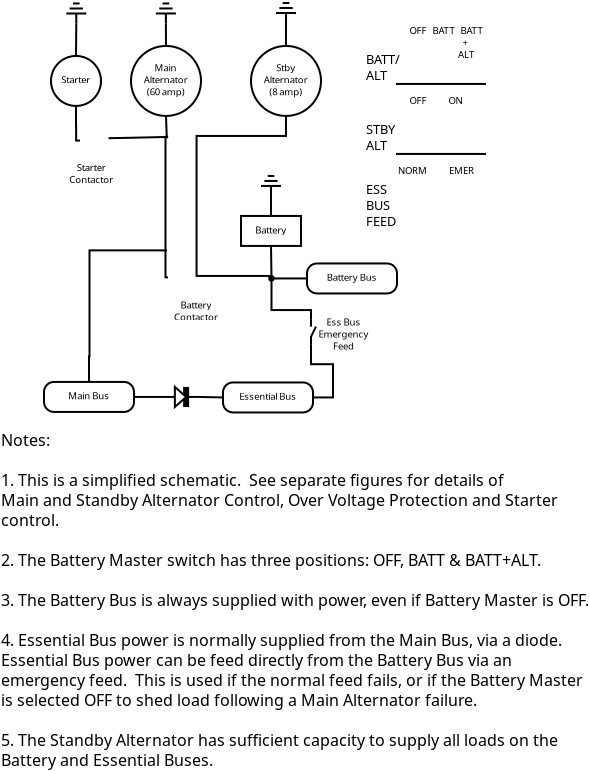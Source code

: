 <?xml version="1.0" encoding="UTF-8"?>
<dia:diagram xmlns:dia="http://www.lysator.liu.se/~alla/dia/">
  <dia:layer name="Background" visible="true">
    <dia:group>
      <dia:object type="Standard - Ellipse" version="0" id="O0">
        <dia:attribute name="obj_pos">
          <dia:point val="4.5,0.5"/>
        </dia:attribute>
        <dia:attribute name="obj_bb">
          <dia:rectangle val="4.45,0.45;8.05,4.05"/>
        </dia:attribute>
        <dia:attribute name="elem_corner">
          <dia:point val="4.5,0.5"/>
        </dia:attribute>
        <dia:attribute name="elem_width">
          <dia:real val="3.5"/>
        </dia:attribute>
        <dia:attribute name="elem_height">
          <dia:real val="3.5"/>
        </dia:attribute>
      </dia:object>
      <dia:object type="Standard - Text" version="0" id="O1">
        <dia:attribute name="obj_pos">
          <dia:point val="6.242,1.767"/>
        </dia:attribute>
        <dia:attribute name="obj_bb">
          <dia:rectangle val="5.017,1.267;7.467,3.217"/>
        </dia:attribute>
        <dia:attribute name="text">
          <dia:composite type="text">
            <dia:attribute name="string">
              <dia:string>#Main
Alternator
(60 amp)#</dia:string>
            </dia:attribute>
            <dia:attribute name="font">
              <dia:font family="sans" style="0" name="Helvetica"/>
            </dia:attribute>
            <dia:attribute name="height">
              <dia:real val="0.6"/>
            </dia:attribute>
            <dia:attribute name="pos">
              <dia:point val="6.242,1.767"/>
            </dia:attribute>
            <dia:attribute name="color">
              <dia:color val="#000000"/>
            </dia:attribute>
            <dia:attribute name="alignment">
              <dia:enum val="1"/>
            </dia:attribute>
          </dia:composite>
        </dia:attribute>
      </dia:object>
    </dia:group>
    <dia:group>
      <dia:object type="Standard - Ellipse" version="0" id="O2">
        <dia:attribute name="obj_pos">
          <dia:point val="10.5,0.5"/>
        </dia:attribute>
        <dia:attribute name="obj_bb">
          <dia:rectangle val="10.45,0.45;14.05,4.05"/>
        </dia:attribute>
        <dia:attribute name="elem_corner">
          <dia:point val="10.5,0.5"/>
        </dia:attribute>
        <dia:attribute name="elem_width">
          <dia:real val="3.5"/>
        </dia:attribute>
        <dia:attribute name="elem_height">
          <dia:real val="3.5"/>
        </dia:attribute>
      </dia:object>
      <dia:object type="Standard - Text" version="0" id="O3">
        <dia:attribute name="obj_pos">
          <dia:point val="12.242,1.767"/>
        </dia:attribute>
        <dia:attribute name="obj_bb">
          <dia:rectangle val="11.017,1.267;13.467,3.217"/>
        </dia:attribute>
        <dia:attribute name="text">
          <dia:composite type="text">
            <dia:attribute name="string">
              <dia:string>#Stby
Alternator
(8 amp)#</dia:string>
            </dia:attribute>
            <dia:attribute name="font">
              <dia:font family="sans" style="0" name="Helvetica"/>
            </dia:attribute>
            <dia:attribute name="height">
              <dia:real val="0.6"/>
            </dia:attribute>
            <dia:attribute name="pos">
              <dia:point val="12.242,1.767"/>
            </dia:attribute>
            <dia:attribute name="color">
              <dia:color val="#000000"/>
            </dia:attribute>
            <dia:attribute name="alignment">
              <dia:enum val="1"/>
            </dia:attribute>
          </dia:composite>
        </dia:attribute>
      </dia:object>
    </dia:group>
    <dia:group>
      <dia:object type="Standard - Ellipse" version="0" id="O4">
        <dia:attribute name="obj_pos">
          <dia:point val="0.5,1"/>
        </dia:attribute>
        <dia:attribute name="obj_bb">
          <dia:rectangle val="0.45,0.95;3.05,3.55"/>
        </dia:attribute>
        <dia:attribute name="elem_corner">
          <dia:point val="0.5,1"/>
        </dia:attribute>
        <dia:attribute name="elem_width">
          <dia:real val="2.5"/>
        </dia:attribute>
        <dia:attribute name="elem_height">
          <dia:real val="2.5"/>
        </dia:attribute>
      </dia:object>
      <dia:object type="Standard - Text" version="0" id="O5">
        <dia:attribute name="obj_pos">
          <dia:point val="1.742,1.767"/>
        </dia:attribute>
        <dia:attribute name="obj_bb">
          <dia:rectangle val="0.892,1.267;2.592,2.617"/>
        </dia:attribute>
        <dia:attribute name="text">
          <dia:composite type="text">
            <dia:attribute name="string">
              <dia:string>#
Starter#</dia:string>
            </dia:attribute>
            <dia:attribute name="font">
              <dia:font family="sans" style="0" name="Helvetica"/>
            </dia:attribute>
            <dia:attribute name="height">
              <dia:real val="0.6"/>
            </dia:attribute>
            <dia:attribute name="pos">
              <dia:point val="1.742,1.767"/>
            </dia:attribute>
            <dia:attribute name="color">
              <dia:color val="#000000"/>
            </dia:attribute>
            <dia:attribute name="alignment">
              <dia:enum val="1"/>
            </dia:attribute>
          </dia:composite>
        </dia:attribute>
      </dia:object>
    </dia:group>
    <dia:group>
      <dia:object type="Standard - Box" version="0" id="O6">
        <dia:attribute name="obj_pos">
          <dia:point val="13.3,11.375"/>
        </dia:attribute>
        <dia:attribute name="obj_bb">
          <dia:rectangle val="13.25,11.325;17.85,12.925"/>
        </dia:attribute>
        <dia:attribute name="elem_corner">
          <dia:point val="13.3,11.375"/>
        </dia:attribute>
        <dia:attribute name="elem_width">
          <dia:real val="4.5"/>
        </dia:attribute>
        <dia:attribute name="elem_height">
          <dia:real val="1.5"/>
        </dia:attribute>
        <dia:attribute name="show_background">
          <dia:boolean val="true"/>
        </dia:attribute>
        <dia:attribute name="corner_radius">
          <dia:real val="0.5"/>
        </dia:attribute>
      </dia:object>
      <dia:object type="Standard - Text" version="0" id="O7">
        <dia:attribute name="obj_pos">
          <dia:point val="15.542,12.242"/>
        </dia:attribute>
        <dia:attribute name="obj_bb">
          <dia:rectangle val="14.117,11.742;16.967,12.492"/>
        </dia:attribute>
        <dia:attribute name="text">
          <dia:composite type="text">
            <dia:attribute name="string">
              <dia:string>#Battery Bus#</dia:string>
            </dia:attribute>
            <dia:attribute name="font">
              <dia:font family="sans" style="0" name="Helvetica"/>
            </dia:attribute>
            <dia:attribute name="height">
              <dia:real val="0.6"/>
            </dia:attribute>
            <dia:attribute name="pos">
              <dia:point val="15.542,12.242"/>
            </dia:attribute>
            <dia:attribute name="color">
              <dia:color val="#000000"/>
            </dia:attribute>
            <dia:attribute name="alignment">
              <dia:enum val="1"/>
            </dia:attribute>
          </dia:composite>
        </dia:attribute>
      </dia:object>
    </dia:group>
    <dia:group>
      <dia:object type="Standard - Box" version="0" id="O8">
        <dia:attribute name="obj_pos">
          <dia:point val="9.1,17.325"/>
        </dia:attribute>
        <dia:attribute name="obj_bb">
          <dia:rectangle val="9.05,17.275;13.65,18.875"/>
        </dia:attribute>
        <dia:attribute name="elem_corner">
          <dia:point val="9.1,17.325"/>
        </dia:attribute>
        <dia:attribute name="elem_width">
          <dia:real val="4.5"/>
        </dia:attribute>
        <dia:attribute name="elem_height">
          <dia:real val="1.5"/>
        </dia:attribute>
        <dia:attribute name="show_background">
          <dia:boolean val="true"/>
        </dia:attribute>
        <dia:attribute name="corner_radius">
          <dia:real val="0.5"/>
        </dia:attribute>
      </dia:object>
      <dia:object type="Standard - Text" version="0" id="O9">
        <dia:attribute name="obj_pos">
          <dia:point val="11.342,18.192"/>
        </dia:attribute>
        <dia:attribute name="obj_bb">
          <dia:rectangle val="9.742,17.692;12.942,18.442"/>
        </dia:attribute>
        <dia:attribute name="text">
          <dia:composite type="text">
            <dia:attribute name="string">
              <dia:string>#Essential Bus#</dia:string>
            </dia:attribute>
            <dia:attribute name="font">
              <dia:font family="sans" style="0" name="Helvetica"/>
            </dia:attribute>
            <dia:attribute name="height">
              <dia:real val="0.6"/>
            </dia:attribute>
            <dia:attribute name="pos">
              <dia:point val="11.342,18.192"/>
            </dia:attribute>
            <dia:attribute name="color">
              <dia:color val="#000000"/>
            </dia:attribute>
            <dia:attribute name="alignment">
              <dia:enum val="1"/>
            </dia:attribute>
          </dia:composite>
        </dia:attribute>
      </dia:object>
    </dia:group>
    <dia:group>
      <dia:object type="Standard - Box" version="0" id="O10">
        <dia:attribute name="obj_pos">
          <dia:point val="0.15,17.3"/>
        </dia:attribute>
        <dia:attribute name="obj_bb">
          <dia:rectangle val="0.1,17.25;4.7,18.85"/>
        </dia:attribute>
        <dia:attribute name="elem_corner">
          <dia:point val="0.15,17.3"/>
        </dia:attribute>
        <dia:attribute name="elem_width">
          <dia:real val="4.5"/>
        </dia:attribute>
        <dia:attribute name="elem_height">
          <dia:real val="1.5"/>
        </dia:attribute>
        <dia:attribute name="show_background">
          <dia:boolean val="true"/>
        </dia:attribute>
        <dia:attribute name="corner_radius">
          <dia:real val="0.5"/>
        </dia:attribute>
      </dia:object>
      <dia:object type="Standard - Text" version="0" id="O11">
        <dia:attribute name="obj_pos">
          <dia:point val="2.392,18.167"/>
        </dia:attribute>
        <dia:attribute name="obj_bb">
          <dia:rectangle val="1.317,17.667;3.467,18.417"/>
        </dia:attribute>
        <dia:attribute name="text">
          <dia:composite type="text">
            <dia:attribute name="string">
              <dia:string>#Main Bus#</dia:string>
            </dia:attribute>
            <dia:attribute name="font">
              <dia:font family="sans" style="0" name="Helvetica"/>
            </dia:attribute>
            <dia:attribute name="height">
              <dia:real val="0.6"/>
            </dia:attribute>
            <dia:attribute name="pos">
              <dia:point val="2.392,18.167"/>
            </dia:attribute>
            <dia:attribute name="color">
              <dia:color val="#000000"/>
            </dia:attribute>
            <dia:attribute name="alignment">
              <dia:enum val="1"/>
            </dia:attribute>
          </dia:composite>
        </dia:attribute>
      </dia:object>
    </dia:group>
    <dia:object type="Circuit - Ground" version="0" id="O12">
      <dia:attribute name="obj_pos">
        <dia:point val="11,7"/>
      </dia:attribute>
      <dia:attribute name="obj_bb">
        <dia:rectangle val="11,6.95;12,8"/>
      </dia:attribute>
      <dia:attribute name="elem_corner">
        <dia:point val="11,7"/>
      </dia:attribute>
      <dia:attribute name="elem_width">
        <dia:real val="1"/>
      </dia:attribute>
      <dia:attribute name="elem_height">
        <dia:real val="1"/>
      </dia:attribute>
      <dia:attribute name="line_width">
        <dia:real val="0.1"/>
      </dia:attribute>
      <dia:attribute name="line_colour">
        <dia:color val="#000000"/>
      </dia:attribute>
      <dia:attribute name="fill_colour">
        <dia:color val="#ffffff"/>
      </dia:attribute>
      <dia:attribute name="show_background">
        <dia:boolean val="true"/>
      </dia:attribute>
      <dia:attribute name="line_style">
        <dia:enum val="0"/>
        <dia:real val="1"/>
      </dia:attribute>
      <dia:attribute name="flip_horizontal">
        <dia:boolean val="false"/>
      </dia:attribute>
      <dia:attribute name="flip_vertical">
        <dia:boolean val="true"/>
      </dia:attribute>
    </dia:object>
    <dia:group>
      <dia:object type="Standard - Box" version="0" id="O13">
        <dia:attribute name="obj_pos">
          <dia:point val="10,9"/>
        </dia:attribute>
        <dia:attribute name="obj_bb">
          <dia:rectangle val="9.95,8.95;13.05,10.55"/>
        </dia:attribute>
        <dia:attribute name="elem_corner">
          <dia:point val="10,9"/>
        </dia:attribute>
        <dia:attribute name="elem_width">
          <dia:real val="3"/>
        </dia:attribute>
        <dia:attribute name="elem_height">
          <dia:real val="1.5"/>
        </dia:attribute>
        <dia:attribute name="show_background">
          <dia:boolean val="true"/>
        </dia:attribute>
      </dia:object>
      <dia:object type="Standard - Text" version="0" id="O14">
        <dia:attribute name="obj_pos">
          <dia:point val="11.492,9.875"/>
        </dia:attribute>
        <dia:attribute name="obj_bb">
          <dia:rectangle val="10.592,9.375;12.392,10.125"/>
        </dia:attribute>
        <dia:attribute name="text">
          <dia:composite type="text">
            <dia:attribute name="string">
              <dia:string>#Battery#</dia:string>
            </dia:attribute>
            <dia:attribute name="font">
              <dia:font family="sans" style="0" name="Helvetica"/>
            </dia:attribute>
            <dia:attribute name="height">
              <dia:real val="0.6"/>
            </dia:attribute>
            <dia:attribute name="pos">
              <dia:point val="11.492,9.875"/>
            </dia:attribute>
            <dia:attribute name="color">
              <dia:color val="#000000"/>
            </dia:attribute>
            <dia:attribute name="alignment">
              <dia:enum val="1"/>
            </dia:attribute>
          </dia:composite>
        </dia:attribute>
      </dia:object>
    </dia:group>
    <dia:object type="Standard - ZigZagLine" version="0" id="O15">
      <dia:attribute name="obj_pos">
        <dia:point val="12.25,4"/>
      </dia:attribute>
      <dia:attribute name="obj_bb">
        <dia:rectangle val="7.728,3.95;12.3,12.003"/>
      </dia:attribute>
      <dia:attribute name="orth_points">
        <dia:point val="12.25,4"/>
        <dia:point val="12.25,5"/>
        <dia:point val="7.778,5"/>
        <dia:point val="7.778,11.953"/>
      </dia:attribute>
      <dia:attribute name="orth_orient">
        <dia:enum val="1"/>
        <dia:enum val="0"/>
        <dia:enum val="1"/>
      </dia:attribute>
      <dia:attribute name="autorouting">
        <dia:boolean val="false"/>
      </dia:attribute>
      <dia:connections>
        <dia:connection handle="0" to="O2" connection="6"/>
        <dia:connection handle="1" to="O39" connection="2"/>
      </dia:connections>
    </dia:object>
    <dia:object type="Standard - ZigZagLine" version="0" id="O16">
      <dia:attribute name="obj_pos">
        <dia:point val="13.5,15.412"/>
      </dia:attribute>
      <dia:attribute name="obj_bb">
        <dia:rectangle val="13.45,15.363;14.65,18.125"/>
      </dia:attribute>
      <dia:attribute name="orth_points">
        <dia:point val="13.5,15.412"/>
        <dia:point val="13.5,16.413"/>
        <dia:point val="14.6,16.413"/>
        <dia:point val="14.6,18.075"/>
        <dia:point val="13.6,18.075"/>
      </dia:attribute>
      <dia:attribute name="orth_orient">
        <dia:enum val="1"/>
        <dia:enum val="0"/>
        <dia:enum val="1"/>
        <dia:enum val="0"/>
      </dia:attribute>
      <dia:connections>
        <dia:connection handle="0" to="O55" connection="1"/>
        <dia:connection handle="1" to="O8" connection="4"/>
      </dia:connections>
    </dia:object>
    <dia:object type="Circuit - Horizontal Diode" version="0" id="O17">
      <dia:attribute name="obj_pos">
        <dia:point val="6.05,17.55"/>
      </dia:attribute>
      <dia:attribute name="obj_bb">
        <dia:rectangle val="6.05,17.439;7.9,18.661"/>
      </dia:attribute>
      <dia:attribute name="elem_corner">
        <dia:point val="6.05,17.55"/>
      </dia:attribute>
      <dia:attribute name="elem_width">
        <dia:real val="1.85"/>
      </dia:attribute>
      <dia:attribute name="elem_height">
        <dia:real val="1"/>
      </dia:attribute>
      <dia:attribute name="line_width">
        <dia:real val="0.1"/>
      </dia:attribute>
      <dia:attribute name="line_colour">
        <dia:color val="#000000"/>
      </dia:attribute>
      <dia:attribute name="fill_colour">
        <dia:color val="#ffffff"/>
      </dia:attribute>
      <dia:attribute name="show_background">
        <dia:boolean val="true"/>
      </dia:attribute>
      <dia:attribute name="line_style">
        <dia:enum val="0"/>
        <dia:real val="1"/>
      </dia:attribute>
      <dia:attribute name="flip_horizontal">
        <dia:boolean val="true"/>
      </dia:attribute>
      <dia:attribute name="flip_vertical">
        <dia:boolean val="false"/>
      </dia:attribute>
    </dia:object>
    <dia:object type="Standard - Line" version="0" id="O18">
      <dia:attribute name="obj_pos">
        <dia:point val="7.9,18.05"/>
      </dia:attribute>
      <dia:attribute name="obj_bb">
        <dia:rectangle val="7.849,17.999;9.151,18.126"/>
      </dia:attribute>
      <dia:attribute name="conn_endpoints">
        <dia:point val="7.9,18.05"/>
        <dia:point val="9.1,18.075"/>
      </dia:attribute>
      <dia:attribute name="numcp">
        <dia:int val="1"/>
      </dia:attribute>
      <dia:connections>
        <dia:connection handle="0" to="O17" connection="0"/>
        <dia:connection handle="1" to="O8" connection="3"/>
      </dia:connections>
    </dia:object>
    <dia:object type="Standard - Line" version="0" id="O19">
      <dia:attribute name="obj_pos">
        <dia:point val="6.05,18.05"/>
      </dia:attribute>
      <dia:attribute name="obj_bb">
        <dia:rectangle val="4.6,18;6.1,18.1"/>
      </dia:attribute>
      <dia:attribute name="conn_endpoints">
        <dia:point val="6.05,18.05"/>
        <dia:point val="4.65,18.05"/>
      </dia:attribute>
      <dia:attribute name="numcp">
        <dia:int val="1"/>
      </dia:attribute>
      <dia:connections>
        <dia:connection handle="0" to="O17" connection="1"/>
        <dia:connection handle="1" to="O10" connection="4"/>
      </dia:connections>
    </dia:object>
    <dia:object type="Standard - Line" version="0" id="O20">
      <dia:attribute name="obj_pos">
        <dia:point val="11.5,9"/>
      </dia:attribute>
      <dia:attribute name="obj_bb">
        <dia:rectangle val="11.45,7.95;11.55,9.05"/>
      </dia:attribute>
      <dia:attribute name="conn_endpoints">
        <dia:point val="11.5,9"/>
        <dia:point val="11.5,8"/>
      </dia:attribute>
      <dia:attribute name="numcp">
        <dia:int val="1"/>
      </dia:attribute>
      <dia:connections>
        <dia:connection handle="0" to="O13" connection="1"/>
        <dia:connection handle="1" to="O12" connection="0"/>
      </dia:connections>
    </dia:object>
    <dia:object type="Electric - connpoint" version="0" id="O21">
      <dia:attribute name="obj_pos">
        <dia:point val="9.9,10.5"/>
      </dia:attribute>
      <dia:attribute name="obj_bb">
        <dia:rectangle val="9.865,10.465;13.185,13.785"/>
      </dia:attribute>
      <dia:attribute name="elem_corner">
        <dia:point val="9.9,10.5"/>
      </dia:attribute>
      <dia:attribute name="elem_width">
        <dia:real val="3.25"/>
      </dia:attribute>
      <dia:attribute name="elem_height">
        <dia:real val="3.25"/>
      </dia:attribute>
      <dia:attribute name="line_width">
        <dia:real val="0.1"/>
      </dia:attribute>
      <dia:attribute name="line_colour">
        <dia:color val="#000000"/>
      </dia:attribute>
      <dia:attribute name="fill_colour">
        <dia:color val="#ffffff"/>
      </dia:attribute>
      <dia:attribute name="show_background">
        <dia:boolean val="true"/>
      </dia:attribute>
      <dia:attribute name="line_style">
        <dia:enum val="0"/>
        <dia:real val="1"/>
      </dia:attribute>
      <dia:attribute name="flip_horizontal">
        <dia:boolean val="false"/>
      </dia:attribute>
      <dia:attribute name="flip_vertical">
        <dia:boolean val="false"/>
      </dia:attribute>
    </dia:object>
    <dia:object type="Standard - Line" version="0" id="O22">
      <dia:attribute name="obj_pos">
        <dia:point val="11.5,10.5"/>
      </dia:attribute>
      <dia:attribute name="obj_bb">
        <dia:rectangle val="11.449,10.449;11.576,12.176"/>
      </dia:attribute>
      <dia:attribute name="conn_endpoints">
        <dia:point val="11.5,10.5"/>
        <dia:point val="11.525,12.125"/>
      </dia:attribute>
      <dia:attribute name="numcp">
        <dia:int val="1"/>
      </dia:attribute>
      <dia:connections>
        <dia:connection handle="0" to="O13" connection="6"/>
        <dia:connection handle="1" to="O21" connection="0"/>
      </dia:connections>
    </dia:object>
    <dia:object type="Standard - ZigZagLine" version="0" id="O23">
      <dia:attribute name="obj_pos">
        <dia:point val="11.525,12.125"/>
      </dia:attribute>
      <dia:attribute name="obj_bb">
        <dia:rectangle val="7.728,11.903;11.575,12.175"/>
      </dia:attribute>
      <dia:attribute name="orth_points">
        <dia:point val="11.525,12.125"/>
        <dia:point val="11.525,12"/>
        <dia:point val="7.778,12"/>
        <dia:point val="7.778,11.953"/>
      </dia:attribute>
      <dia:attribute name="orth_orient">
        <dia:enum val="1"/>
        <dia:enum val="0"/>
        <dia:enum val="1"/>
      </dia:attribute>
      <dia:attribute name="autorouting">
        <dia:boolean val="false"/>
      </dia:attribute>
      <dia:connections>
        <dia:connection handle="0" to="O21" connection="0"/>
        <dia:connection handle="1" to="O39" connection="2"/>
      </dia:connections>
    </dia:object>
    <dia:object type="Standard - ZigZagLine" version="0" id="O24">
      <dia:attribute name="obj_pos">
        <dia:point val="13.5,14.162"/>
      </dia:attribute>
      <dia:attribute name="obj_bb">
        <dia:rectangle val="11.475,12.075;13.55,14.213"/>
      </dia:attribute>
      <dia:attribute name="orth_points">
        <dia:point val="13.5,14.162"/>
        <dia:point val="13.5,13.706"/>
        <dia:point val="11.525,13.706"/>
        <dia:point val="11.525,12.125"/>
      </dia:attribute>
      <dia:attribute name="orth_orient">
        <dia:enum val="1"/>
        <dia:enum val="0"/>
        <dia:enum val="1"/>
      </dia:attribute>
      <dia:connections>
        <dia:connection handle="0" to="O55" connection="0"/>
        <dia:connection handle="1" to="O21" connection="0"/>
      </dia:connections>
    </dia:object>
    <dia:object type="Circuit - Ground" version="0" id="O25">
      <dia:attribute name="obj_pos">
        <dia:point val="11.751,-1.647"/>
      </dia:attribute>
      <dia:attribute name="obj_bb">
        <dia:rectangle val="11.751,-1.698;12.751,-0.647"/>
      </dia:attribute>
      <dia:attribute name="elem_corner">
        <dia:point val="11.751,-1.647"/>
      </dia:attribute>
      <dia:attribute name="elem_width">
        <dia:real val="1"/>
      </dia:attribute>
      <dia:attribute name="elem_height">
        <dia:real val="1"/>
      </dia:attribute>
      <dia:attribute name="line_width">
        <dia:real val="0.1"/>
      </dia:attribute>
      <dia:attribute name="line_colour">
        <dia:color val="#000000"/>
      </dia:attribute>
      <dia:attribute name="fill_colour">
        <dia:color val="#ffffff"/>
      </dia:attribute>
      <dia:attribute name="show_background">
        <dia:boolean val="true"/>
      </dia:attribute>
      <dia:attribute name="line_style">
        <dia:enum val="0"/>
        <dia:real val="1"/>
      </dia:attribute>
      <dia:attribute name="flip_horizontal">
        <dia:boolean val="false"/>
      </dia:attribute>
      <dia:attribute name="flip_vertical">
        <dia:boolean val="true"/>
      </dia:attribute>
    </dia:object>
    <dia:object type="Standard - Line" version="0" id="O26">
      <dia:attribute name="obj_pos">
        <dia:point val="12.251,-0.647"/>
      </dia:attribute>
      <dia:attribute name="obj_bb">
        <dia:rectangle val="12.2,-0.698;12.301,0.55"/>
      </dia:attribute>
      <dia:attribute name="conn_endpoints">
        <dia:point val="12.251,-0.647"/>
        <dia:point val="12.25,0.5"/>
      </dia:attribute>
      <dia:attribute name="numcp">
        <dia:int val="1"/>
      </dia:attribute>
      <dia:connections>
        <dia:connection handle="0" to="O25" connection="0"/>
        <dia:connection handle="1" to="O2" connection="1"/>
      </dia:connections>
    </dia:object>
    <dia:object type="Circuit - Ground" version="0" id="O27">
      <dia:attribute name="obj_pos">
        <dia:point val="5.745,-1.623"/>
      </dia:attribute>
      <dia:attribute name="obj_bb">
        <dia:rectangle val="5.745,-1.673;6.745,-0.623"/>
      </dia:attribute>
      <dia:attribute name="elem_corner">
        <dia:point val="5.745,-1.623"/>
      </dia:attribute>
      <dia:attribute name="elem_width">
        <dia:real val="1"/>
      </dia:attribute>
      <dia:attribute name="elem_height">
        <dia:real val="1"/>
      </dia:attribute>
      <dia:attribute name="line_width">
        <dia:real val="0.1"/>
      </dia:attribute>
      <dia:attribute name="line_colour">
        <dia:color val="#000000"/>
      </dia:attribute>
      <dia:attribute name="fill_colour">
        <dia:color val="#ffffff"/>
      </dia:attribute>
      <dia:attribute name="show_background">
        <dia:boolean val="true"/>
      </dia:attribute>
      <dia:attribute name="line_style">
        <dia:enum val="0"/>
        <dia:real val="1"/>
      </dia:attribute>
      <dia:attribute name="flip_horizontal">
        <dia:boolean val="false"/>
      </dia:attribute>
      <dia:attribute name="flip_vertical">
        <dia:boolean val="true"/>
      </dia:attribute>
    </dia:object>
    <dia:object type="Standard - Line" version="0" id="O28">
      <dia:attribute name="obj_pos">
        <dia:point val="6.25,0.5"/>
      </dia:attribute>
      <dia:attribute name="obj_bb">
        <dia:rectangle val="6.195,-0.673;6.3,0.55"/>
      </dia:attribute>
      <dia:attribute name="conn_endpoints">
        <dia:point val="6.25,0.5"/>
        <dia:point val="6.245,-0.623"/>
      </dia:attribute>
      <dia:attribute name="numcp">
        <dia:int val="1"/>
      </dia:attribute>
      <dia:connections>
        <dia:connection handle="0" to="O0" connection="1"/>
        <dia:connection handle="1" to="O27" connection="0"/>
      </dia:connections>
    </dia:object>
    <dia:object type="Circuit - Ground" version="0" id="O29">
      <dia:attribute name="obj_pos">
        <dia:point val="1.264,-1.623"/>
      </dia:attribute>
      <dia:attribute name="obj_bb">
        <dia:rectangle val="1.264,-1.673;2.264,-0.623"/>
      </dia:attribute>
      <dia:attribute name="elem_corner">
        <dia:point val="1.264,-1.623"/>
      </dia:attribute>
      <dia:attribute name="elem_width">
        <dia:real val="1"/>
      </dia:attribute>
      <dia:attribute name="elem_height">
        <dia:real val="1"/>
      </dia:attribute>
      <dia:attribute name="line_width">
        <dia:real val="0.1"/>
      </dia:attribute>
      <dia:attribute name="line_colour">
        <dia:color val="#000000"/>
      </dia:attribute>
      <dia:attribute name="fill_colour">
        <dia:color val="#ffffff"/>
      </dia:attribute>
      <dia:attribute name="show_background">
        <dia:boolean val="true"/>
      </dia:attribute>
      <dia:attribute name="line_style">
        <dia:enum val="0"/>
        <dia:real val="1"/>
      </dia:attribute>
      <dia:attribute name="flip_horizontal">
        <dia:boolean val="false"/>
      </dia:attribute>
      <dia:attribute name="flip_vertical">
        <dia:boolean val="true"/>
      </dia:attribute>
    </dia:object>
    <dia:object type="Standard - Line" version="0" id="O30">
      <dia:attribute name="obj_pos">
        <dia:point val="1.75,1"/>
      </dia:attribute>
      <dia:attribute name="obj_bb">
        <dia:rectangle val="1.7,-0.673;1.814,1.05"/>
      </dia:attribute>
      <dia:attribute name="conn_endpoints">
        <dia:point val="1.75,1"/>
        <dia:point val="1.764,-0.623"/>
      </dia:attribute>
      <dia:attribute name="numcp">
        <dia:int val="1"/>
      </dia:attribute>
      <dia:connections>
        <dia:connection handle="0" to="O4" connection="1"/>
        <dia:connection handle="1" to="O29" connection="0"/>
      </dia:connections>
    </dia:object>
    <dia:object type="Standard - Line" version="0" id="O31">
      <dia:attribute name="obj_pos">
        <dia:point val="11.525,12.125"/>
      </dia:attribute>
      <dia:attribute name="obj_bb">
        <dia:rectangle val="11.475,12.075;13.35,12.175"/>
      </dia:attribute>
      <dia:attribute name="conn_endpoints">
        <dia:point val="11.525,12.125"/>
        <dia:point val="13.3,12.125"/>
      </dia:attribute>
      <dia:attribute name="numcp">
        <dia:int val="1"/>
      </dia:attribute>
      <dia:connections>
        <dia:connection handle="0" to="O21" connection="0"/>
        <dia:connection handle="1" to="O6" connection="3"/>
      </dia:connections>
    </dia:object>
    <dia:object type="Electric - connpoint" version="0" id="O32">
      <dia:attribute name="obj_pos">
        <dia:point val="5.537,4.3"/>
      </dia:attribute>
      <dia:attribute name="obj_bb">
        <dia:rectangle val="5.502,4.265;7.073,5.835"/>
      </dia:attribute>
      <dia:attribute name="elem_corner">
        <dia:point val="5.537,4.3"/>
      </dia:attribute>
      <dia:attribute name="elem_width">
        <dia:real val="1.5"/>
      </dia:attribute>
      <dia:attribute name="elem_height">
        <dia:real val="1.5"/>
      </dia:attribute>
      <dia:attribute name="line_width">
        <dia:real val="0.1"/>
      </dia:attribute>
      <dia:attribute name="line_colour">
        <dia:color val="#000000"/>
      </dia:attribute>
      <dia:attribute name="fill_colour">
        <dia:color val="#ffffff"/>
      </dia:attribute>
      <dia:attribute name="show_background">
        <dia:boolean val="true"/>
      </dia:attribute>
      <dia:attribute name="line_style">
        <dia:enum val="0"/>
        <dia:real val="1"/>
      </dia:attribute>
      <dia:attribute name="flip_horizontal">
        <dia:boolean val="false"/>
      </dia:attribute>
      <dia:attribute name="flip_vertical">
        <dia:boolean val="false"/>
      </dia:attribute>
    </dia:object>
    <dia:object type="Standard - ZigZagLine" version="0" id="O33">
      <dia:attribute name="obj_pos">
        <dia:point val="6.287,5.05"/>
      </dia:attribute>
      <dia:attribute name="obj_bb">
        <dia:rectangle val="6.175,5;6.4,12.122"/>
      </dia:attribute>
      <dia:attribute name="orth_points">
        <dia:point val="6.287,5.05"/>
        <dia:point val="6.225,5.05"/>
        <dia:point val="6.225,12.072"/>
        <dia:point val="6.35,12.072"/>
      </dia:attribute>
      <dia:attribute name="orth_orient">
        <dia:enum val="0"/>
        <dia:enum val="1"/>
        <dia:enum val="0"/>
      </dia:attribute>
      <dia:attribute name="autorouting">
        <dia:boolean val="false"/>
      </dia:attribute>
      <dia:connections>
        <dia:connection handle="0" to="O32" connection="0"/>
        <dia:connection handle="1" to="O39" connection="3"/>
      </dia:connections>
    </dia:object>
    <dia:object type="Standard - ZigZagLine" version="0" id="O34">
      <dia:attribute name="obj_pos">
        <dia:point val="2.4,17.3"/>
      </dia:attribute>
      <dia:attribute name="obj_bb">
        <dia:rectangle val="2.35,10.672;6.35,17.35"/>
      </dia:attribute>
      <dia:attribute name="orth_points">
        <dia:point val="2.4,17.3"/>
        <dia:point val="2.4,16.027"/>
        <dia:point val="2.425,16.027"/>
        <dia:point val="2.425,10.722"/>
        <dia:point val="6.3,10.722"/>
      </dia:attribute>
      <dia:attribute name="orth_orient">
        <dia:enum val="1"/>
        <dia:enum val="0"/>
        <dia:enum val="1"/>
        <dia:enum val="0"/>
      </dia:attribute>
      <dia:attribute name="autorouting">
        <dia:boolean val="false"/>
      </dia:attribute>
      <dia:connections>
        <dia:connection handle="0" to="O10" connection="1"/>
      </dia:connections>
    </dia:object>
    <dia:object type="Standard - Line" version="0" id="O35">
      <dia:attribute name="obj_pos">
        <dia:point val="6.287,5.05"/>
      </dia:attribute>
      <dia:attribute name="obj_bb">
        <dia:rectangle val="3.326,4.999;6.339,5.164"/>
      </dia:attribute>
      <dia:attribute name="conn_endpoints">
        <dia:point val="6.287,5.05"/>
        <dia:point val="3.377,5.113"/>
      </dia:attribute>
      <dia:attribute name="numcp">
        <dia:int val="1"/>
      </dia:attribute>
      <dia:connections>
        <dia:connection handle="0" to="O32" connection="0"/>
        <dia:connection handle="1" to="O37" connection="2"/>
      </dia:connections>
    </dia:object>
    <dia:object type="Standard - ZigZagLine" version="0" id="O36">
      <dia:attribute name="obj_pos">
        <dia:point val="1.75,3.5"/>
      </dia:attribute>
      <dia:attribute name="obj_bb">
        <dia:rectangle val="1.7,3.45;1.999,5.282"/>
      </dia:attribute>
      <dia:attribute name="orth_points">
        <dia:point val="1.75,3.5"/>
        <dia:point val="1.75,4.5"/>
        <dia:point val="1.756,4.5"/>
        <dia:point val="1.756,5.232"/>
        <dia:point val="1.949,5.232"/>
      </dia:attribute>
      <dia:attribute name="orth_orient">
        <dia:enum val="1"/>
        <dia:enum val="0"/>
        <dia:enum val="1"/>
        <dia:enum val="0"/>
      </dia:attribute>
      <dia:attribute name="autorouting">
        <dia:boolean val="false"/>
      </dia:attribute>
      <dia:connections>
        <dia:connection handle="0" to="O4" connection="6"/>
        <dia:connection handle="1" to="O37" connection="3"/>
      </dia:connections>
    </dia:object>
    <dia:group>
      <dia:object type="Circuit - Relay" version="0" id="O37">
        <dia:attribute name="obj_pos">
          <dia:point val="1.949,3.81"/>
        </dia:attribute>
        <dia:attribute name="obj_bb">
          <dia:rectangle val="1.949,3.81;4.751,6.234"/>
        </dia:attribute>
        <dia:attribute name="elem_corner">
          <dia:point val="1.949,3.81"/>
        </dia:attribute>
        <dia:attribute name="elem_width">
          <dia:real val="2.803"/>
        </dia:attribute>
        <dia:attribute name="elem_height">
          <dia:real val="2.374"/>
        </dia:attribute>
        <dia:attribute name="line_width">
          <dia:real val="0.1"/>
        </dia:attribute>
        <dia:attribute name="line_colour">
          <dia:color val="#000000"/>
        </dia:attribute>
        <dia:attribute name="fill_colour">
          <dia:color val="#ffffff"/>
        </dia:attribute>
        <dia:attribute name="show_background">
          <dia:boolean val="true"/>
        </dia:attribute>
        <dia:attribute name="line_style">
          <dia:enum val="0"/>
          <dia:real val="1"/>
        </dia:attribute>
        <dia:attribute name="flip_horizontal">
          <dia:boolean val="true"/>
        </dia:attribute>
        <dia:attribute name="flip_vertical">
          <dia:boolean val="false"/>
        </dia:attribute>
      </dia:object>
      <dia:object type="Standard - Text" version="0" id="O38">
        <dia:attribute name="obj_pos">
          <dia:point val="2.506,6.75"/>
        </dia:attribute>
        <dia:attribute name="obj_bb">
          <dia:rectangle val="1.381,6.25;3.631,7.6"/>
        </dia:attribute>
        <dia:attribute name="text">
          <dia:composite type="text">
            <dia:attribute name="string">
              <dia:string>#Starter
Contactor#</dia:string>
            </dia:attribute>
            <dia:attribute name="font">
              <dia:font family="sans" style="0" name="Helvetica"/>
            </dia:attribute>
            <dia:attribute name="height">
              <dia:real val="0.6"/>
            </dia:attribute>
            <dia:attribute name="pos">
              <dia:point val="2.506,6.75"/>
            </dia:attribute>
            <dia:attribute name="color">
              <dia:color val="#000000"/>
            </dia:attribute>
            <dia:attribute name="alignment">
              <dia:enum val="1"/>
            </dia:attribute>
          </dia:composite>
        </dia:attribute>
      </dia:object>
    </dia:group>
    <dia:group>
      <dia:object type="Circuit - Relay" version="0" id="O39">
        <dia:attribute name="obj_pos">
          <dia:point val="6.35,10.65"/>
        </dia:attribute>
        <dia:attribute name="obj_bb">
          <dia:rectangle val="6.35,10.65;9.153,13.074"/>
        </dia:attribute>
        <dia:attribute name="elem_corner">
          <dia:point val="6.35,10.65"/>
        </dia:attribute>
        <dia:attribute name="elem_width">
          <dia:real val="2.803"/>
        </dia:attribute>
        <dia:attribute name="elem_height">
          <dia:real val="2.374"/>
        </dia:attribute>
        <dia:attribute name="line_width">
          <dia:real val="0.1"/>
        </dia:attribute>
        <dia:attribute name="line_colour">
          <dia:color val="#000000"/>
        </dia:attribute>
        <dia:attribute name="fill_colour">
          <dia:color val="#ffffff"/>
        </dia:attribute>
        <dia:attribute name="show_background">
          <dia:boolean val="true"/>
        </dia:attribute>
        <dia:attribute name="line_style">
          <dia:enum val="0"/>
          <dia:real val="1"/>
        </dia:attribute>
        <dia:attribute name="flip_horizontal">
          <dia:boolean val="true"/>
        </dia:attribute>
        <dia:attribute name="flip_vertical">
          <dia:boolean val="false"/>
        </dia:attribute>
      </dia:object>
      <dia:object type="Standard - Text" version="0" id="O40">
        <dia:attribute name="obj_pos">
          <dia:point val="7.744,13.625"/>
        </dia:attribute>
        <dia:attribute name="obj_bb">
          <dia:rectangle val="6.619,13.125;8.869,14.475"/>
        </dia:attribute>
        <dia:attribute name="text">
          <dia:composite type="text">
            <dia:attribute name="string">
              <dia:string>#Battery
Contactor#</dia:string>
            </dia:attribute>
            <dia:attribute name="font">
              <dia:font family="sans" style="0" name="Helvetica"/>
            </dia:attribute>
            <dia:attribute name="height">
              <dia:real val="0.6"/>
            </dia:attribute>
            <dia:attribute name="pos">
              <dia:point val="7.744,13.625"/>
            </dia:attribute>
            <dia:attribute name="color">
              <dia:color val="#000000"/>
            </dia:attribute>
            <dia:attribute name="alignment">
              <dia:enum val="1"/>
            </dia:attribute>
          </dia:composite>
        </dia:attribute>
      </dia:object>
    </dia:group>
    <dia:object type="Standard - Line" version="0" id="O41">
      <dia:attribute name="obj_pos">
        <dia:point val="6.25,4"/>
      </dia:attribute>
      <dia:attribute name="obj_bb">
        <dia:rectangle val="6.198,3.948;6.339,5.102"/>
      </dia:attribute>
      <dia:attribute name="conn_endpoints">
        <dia:point val="6.25,4"/>
        <dia:point val="6.287,5.05"/>
      </dia:attribute>
      <dia:attribute name="numcp">
        <dia:int val="1"/>
      </dia:attribute>
      <dia:connections>
        <dia:connection handle="0" to="O0" connection="6"/>
        <dia:connection handle="1" to="O32" connection="0"/>
      </dia:connections>
    </dia:object>
    <dia:object type="Standard - Text" version="0" id="O42">
      <dia:attribute name="obj_pos">
        <dia:point val="17.5,3"/>
      </dia:attribute>
      <dia:attribute name="obj_bb">
        <dia:rectangle val="17.5,2.35;17.5,3.35"/>
      </dia:attribute>
      <dia:attribute name="text">
        <dia:composite type="text">
          <dia:attribute name="string">
            <dia:string>##</dia:string>
          </dia:attribute>
          <dia:attribute name="font">
            <dia:font family="sans" style="0" name="Helvetica"/>
          </dia:attribute>
          <dia:attribute name="height">
            <dia:real val="0.8"/>
          </dia:attribute>
          <dia:attribute name="pos">
            <dia:point val="17.5,3"/>
          </dia:attribute>
          <dia:attribute name="color">
            <dia:color val="#000000"/>
          </dia:attribute>
          <dia:attribute name="alignment">
            <dia:enum val="0"/>
          </dia:attribute>
        </dia:composite>
      </dia:attribute>
    </dia:object>
    <dia:object type="Standard - Text" version="0" id="O43">
      <dia:attribute name="obj_pos">
        <dia:point val="17.5,3"/>
      </dia:attribute>
      <dia:attribute name="obj_bb">
        <dia:rectangle val="17.5,2.35;17.5,3.35"/>
      </dia:attribute>
      <dia:attribute name="text">
        <dia:composite type="text">
          <dia:attribute name="string">
            <dia:string>##</dia:string>
          </dia:attribute>
          <dia:attribute name="font">
            <dia:font family="sans" style="0" name="Helvetica"/>
          </dia:attribute>
          <dia:attribute name="height">
            <dia:real val="0.8"/>
          </dia:attribute>
          <dia:attribute name="pos">
            <dia:point val="17.5,3"/>
          </dia:attribute>
          <dia:attribute name="color">
            <dia:color val="#000000"/>
          </dia:attribute>
          <dia:attribute name="alignment">
            <dia:enum val="1"/>
          </dia:attribute>
        </dia:composite>
      </dia:attribute>
    </dia:object>
    <dia:group>
      <dia:group>
        <dia:object type="Circuit - Switch Bezel" version="0" id="O44">
          <dia:attribute name="obj_pos">
            <dia:point val="18.75,0.4"/>
          </dia:attribute>
          <dia:attribute name="obj_bb">
            <dia:rectangle val="18.69,0.35;20.942,2.333"/>
          </dia:attribute>
          <dia:attribute name="elem_corner">
            <dia:point val="18.75,0.4"/>
          </dia:attribute>
          <dia:attribute name="elem_width">
            <dia:real val="2.132"/>
          </dia:attribute>
          <dia:attribute name="elem_height">
            <dia:real val="1.883"/>
          </dia:attribute>
          <dia:attribute name="line_width">
            <dia:real val="0.1"/>
          </dia:attribute>
          <dia:attribute name="line_colour">
            <dia:color val="#000000"/>
          </dia:attribute>
          <dia:attribute name="fill_colour">
            <dia:color val="#ffffff"/>
          </dia:attribute>
          <dia:attribute name="show_background">
            <dia:boolean val="true"/>
          </dia:attribute>
          <dia:attribute name="line_style">
            <dia:enum val="0"/>
            <dia:real val="1"/>
          </dia:attribute>
          <dia:attribute name="flip_horizontal">
            <dia:boolean val="false"/>
          </dia:attribute>
          <dia:attribute name="flip_vertical">
            <dia:boolean val="false"/>
          </dia:attribute>
        </dia:object>
        <dia:object type="Standard - Text" version="0" id="O45">
          <dia:attribute name="obj_pos">
            <dia:point val="16.25,1.4"/>
          </dia:attribute>
          <dia:attribute name="obj_bb">
            <dia:rectangle val="16.25,0.75;18.05,2.55"/>
          </dia:attribute>
          <dia:attribute name="text">
            <dia:composite type="text">
              <dia:attribute name="string">
                <dia:string>#BATT/
ALT#</dia:string>
              </dia:attribute>
              <dia:attribute name="font">
                <dia:font family="sans" style="0" name="Helvetica"/>
              </dia:attribute>
              <dia:attribute name="height">
                <dia:real val="0.8"/>
              </dia:attribute>
              <dia:attribute name="pos">
                <dia:point val="16.25,1.4"/>
              </dia:attribute>
              <dia:attribute name="color">
                <dia:color val="#000000"/>
              </dia:attribute>
              <dia:attribute name="alignment">
                <dia:enum val="0"/>
              </dia:attribute>
            </dia:composite>
          </dia:attribute>
        </dia:object>
        <dia:object type="Standard - Text" version="0" id="O46">
          <dia:attribute name="obj_pos">
            <dia:point val="20.25,-0.1"/>
          </dia:attribute>
          <dia:attribute name="obj_bb">
            <dia:rectangle val="18.075,-0.6;22.425,1.35"/>
          </dia:attribute>
          <dia:attribute name="text">
            <dia:composite type="text">
              <dia:attribute name="string">
                <dia:string>#OFF   BATT   BATT
                   +
                    ALT#</dia:string>
              </dia:attribute>
              <dia:attribute name="font">
                <dia:font family="sans" style="0" name="Helvetica"/>
              </dia:attribute>
              <dia:attribute name="height">
                <dia:real val="0.6"/>
              </dia:attribute>
              <dia:attribute name="pos">
                <dia:point val="20.25,-0.1"/>
              </dia:attribute>
              <dia:attribute name="color">
                <dia:color val="#000000"/>
              </dia:attribute>
              <dia:attribute name="alignment">
                <dia:enum val="1"/>
              </dia:attribute>
            </dia:composite>
          </dia:attribute>
        </dia:object>
      </dia:group>
      <dia:group>
        <dia:object type="Circuit - Switch Bezel" version="0" id="O47">
          <dia:attribute name="obj_pos">
            <dia:point val="18.75,3.9"/>
          </dia:attribute>
          <dia:attribute name="obj_bb">
            <dia:rectangle val="18.69,3.85;20.942,5.833"/>
          </dia:attribute>
          <dia:attribute name="elem_corner">
            <dia:point val="18.75,3.9"/>
          </dia:attribute>
          <dia:attribute name="elem_width">
            <dia:real val="2.132"/>
          </dia:attribute>
          <dia:attribute name="elem_height">
            <dia:real val="1.883"/>
          </dia:attribute>
          <dia:attribute name="line_width">
            <dia:real val="0.1"/>
          </dia:attribute>
          <dia:attribute name="line_colour">
            <dia:color val="#000000"/>
          </dia:attribute>
          <dia:attribute name="fill_colour">
            <dia:color val="#ffffff"/>
          </dia:attribute>
          <dia:attribute name="show_background">
            <dia:boolean val="true"/>
          </dia:attribute>
          <dia:attribute name="line_style">
            <dia:enum val="0"/>
            <dia:real val="1"/>
          </dia:attribute>
          <dia:attribute name="flip_horizontal">
            <dia:boolean val="false"/>
          </dia:attribute>
          <dia:attribute name="flip_vertical">
            <dia:boolean val="false"/>
          </dia:attribute>
        </dia:object>
        <dia:object type="Standard - Text" version="0" id="O48">
          <dia:attribute name="obj_pos">
            <dia:point val="16.25,4.9"/>
          </dia:attribute>
          <dia:attribute name="obj_bb">
            <dia:rectangle val="16.25,4.25;17.8,6.05"/>
          </dia:attribute>
          <dia:attribute name="text">
            <dia:composite type="text">
              <dia:attribute name="string">
                <dia:string>#STBY
ALT#</dia:string>
              </dia:attribute>
              <dia:attribute name="font">
                <dia:font family="sans" style="0" name="Helvetica"/>
              </dia:attribute>
              <dia:attribute name="height">
                <dia:real val="0.8"/>
              </dia:attribute>
              <dia:attribute name="pos">
                <dia:point val="16.25,4.9"/>
              </dia:attribute>
              <dia:attribute name="color">
                <dia:color val="#000000"/>
              </dia:attribute>
              <dia:attribute name="alignment">
                <dia:enum val="0"/>
              </dia:attribute>
            </dia:composite>
          </dia:attribute>
        </dia:object>
        <dia:object type="Standard - Text" version="0" id="O49">
          <dia:attribute name="obj_pos">
            <dia:point val="19.75,3.4"/>
          </dia:attribute>
          <dia:attribute name="obj_bb">
            <dia:rectangle val="18.1,2.9;21.4,3.65"/>
          </dia:attribute>
          <dia:attribute name="text">
            <dia:composite type="text">
              <dia:attribute name="string">
                <dia:string>#OFF           ON#</dia:string>
              </dia:attribute>
              <dia:attribute name="font">
                <dia:font family="sans" style="0" name="Helvetica"/>
              </dia:attribute>
              <dia:attribute name="height">
                <dia:real val="0.6"/>
              </dia:attribute>
              <dia:attribute name="pos">
                <dia:point val="19.75,3.4"/>
              </dia:attribute>
              <dia:attribute name="color">
                <dia:color val="#000000"/>
              </dia:attribute>
              <dia:attribute name="alignment">
                <dia:enum val="1"/>
              </dia:attribute>
            </dia:composite>
          </dia:attribute>
        </dia:object>
      </dia:group>
      <dia:object type="Standard - Line" version="0" id="O50">
        <dia:attribute name="obj_pos">
          <dia:point val="17.75,2.4"/>
        </dia:attribute>
        <dia:attribute name="obj_bb">
          <dia:rectangle val="17.7,2.35;22.3,2.45"/>
        </dia:attribute>
        <dia:attribute name="conn_endpoints">
          <dia:point val="17.75,2.4"/>
          <dia:point val="22.25,2.4"/>
        </dia:attribute>
        <dia:attribute name="numcp">
          <dia:int val="1"/>
        </dia:attribute>
      </dia:object>
      <dia:object type="Standard - Line" version="0" id="O51">
        <dia:attribute name="obj_pos">
          <dia:point val="17.75,5.9"/>
        </dia:attribute>
        <dia:attribute name="obj_bb">
          <dia:rectangle val="17.7,5.85;22.3,5.95"/>
        </dia:attribute>
        <dia:attribute name="conn_endpoints">
          <dia:point val="17.75,5.9"/>
          <dia:point val="22.25,5.9"/>
        </dia:attribute>
        <dia:attribute name="numcp">
          <dia:int val="1"/>
        </dia:attribute>
      </dia:object>
      <dia:group>
        <dia:object type="Circuit - Switch Bezel" version="0" id="O52">
          <dia:attribute name="obj_pos">
            <dia:point val="18.75,7.4"/>
          </dia:attribute>
          <dia:attribute name="obj_bb">
            <dia:rectangle val="18.69,7.35;20.942,9.333"/>
          </dia:attribute>
          <dia:attribute name="elem_corner">
            <dia:point val="18.75,7.4"/>
          </dia:attribute>
          <dia:attribute name="elem_width">
            <dia:real val="2.132"/>
          </dia:attribute>
          <dia:attribute name="elem_height">
            <dia:real val="1.883"/>
          </dia:attribute>
          <dia:attribute name="line_width">
            <dia:real val="0.1"/>
          </dia:attribute>
          <dia:attribute name="line_colour">
            <dia:color val="#000000"/>
          </dia:attribute>
          <dia:attribute name="fill_colour">
            <dia:color val="#ffffff"/>
          </dia:attribute>
          <dia:attribute name="show_background">
            <dia:boolean val="true"/>
          </dia:attribute>
          <dia:attribute name="line_style">
            <dia:enum val="0"/>
            <dia:real val="1"/>
          </dia:attribute>
          <dia:attribute name="flip_horizontal">
            <dia:boolean val="false"/>
          </dia:attribute>
          <dia:attribute name="flip_vertical">
            <dia:boolean val="false"/>
          </dia:attribute>
        </dia:object>
        <dia:object type="Standard - Text" version="0" id="O53">
          <dia:attribute name="obj_pos">
            <dia:point val="16.25,7.9"/>
          </dia:attribute>
          <dia:attribute name="obj_bb">
            <dia:rectangle val="16.25,7.25;17.75,9.85"/>
          </dia:attribute>
          <dia:attribute name="text">
            <dia:composite type="text">
              <dia:attribute name="string">
                <dia:string>#ESS
BUS
FEED#</dia:string>
              </dia:attribute>
              <dia:attribute name="font">
                <dia:font family="sans" style="0" name="Helvetica"/>
              </dia:attribute>
              <dia:attribute name="height">
                <dia:real val="0.8"/>
              </dia:attribute>
              <dia:attribute name="pos">
                <dia:point val="16.25,7.9"/>
              </dia:attribute>
              <dia:attribute name="color">
                <dia:color val="#000000"/>
              </dia:attribute>
              <dia:attribute name="alignment">
                <dia:enum val="0"/>
              </dia:attribute>
            </dia:composite>
          </dia:attribute>
        </dia:object>
        <dia:object type="Standard - Text" version="0" id="O54">
          <dia:attribute name="obj_pos">
            <dia:point val="19.75,6.9"/>
          </dia:attribute>
          <dia:attribute name="obj_bb">
            <dia:rectangle val="17.575,6.4;21.925,7.15"/>
          </dia:attribute>
          <dia:attribute name="text">
            <dia:composite type="text">
              <dia:attribute name="string">
                <dia:string>#NORM           EMER#</dia:string>
              </dia:attribute>
              <dia:attribute name="font">
                <dia:font family="sans" style="0" name="Helvetica"/>
              </dia:attribute>
              <dia:attribute name="height">
                <dia:real val="0.6"/>
              </dia:attribute>
              <dia:attribute name="pos">
                <dia:point val="19.75,6.9"/>
              </dia:attribute>
              <dia:attribute name="color">
                <dia:color val="#000000"/>
              </dia:attribute>
              <dia:attribute name="alignment">
                <dia:enum val="1"/>
              </dia:attribute>
            </dia:composite>
          </dia:attribute>
        </dia:object>
      </dia:group>
    </dia:group>
    <dia:group>
      <dia:object type="Electric - vcontact_o" version="0" id="O55">
        <dia:attribute name="obj_pos">
          <dia:point val="12.875,14.162"/>
        </dia:attribute>
        <dia:attribute name="obj_bb">
          <dia:rectangle val="12.812,14.127;14.16,15.448"/>
        </dia:attribute>
        <dia:attribute name="elem_corner">
          <dia:point val="12.875,14.162"/>
        </dia:attribute>
        <dia:attribute name="elem_width">
          <dia:real val="1.25"/>
        </dia:attribute>
        <dia:attribute name="elem_height">
          <dia:real val="1.25"/>
        </dia:attribute>
        <dia:attribute name="line_width">
          <dia:real val="0.1"/>
        </dia:attribute>
        <dia:attribute name="line_colour">
          <dia:color val="#000000"/>
        </dia:attribute>
        <dia:attribute name="fill_colour">
          <dia:color val="#ffffff"/>
        </dia:attribute>
        <dia:attribute name="show_background">
          <dia:boolean val="true"/>
        </dia:attribute>
        <dia:attribute name="line_style">
          <dia:enum val="0"/>
          <dia:real val="1"/>
        </dia:attribute>
        <dia:attribute name="text">
          <dia:composite type="text">
            <dia:attribute name="string">
              <dia:string>##</dia:string>
            </dia:attribute>
            <dia:attribute name="font">
              <dia:font family="sans" style="0" name="Helvetica"/>
            </dia:attribute>
            <dia:attribute name="height">
              <dia:real val="0.8"/>
            </dia:attribute>
            <dia:attribute name="pos">
              <dia:point val="12.812,15.037"/>
            </dia:attribute>
            <dia:attribute name="color">
              <dia:color val="#000000"/>
            </dia:attribute>
            <dia:attribute name="alignment">
              <dia:enum val="1"/>
            </dia:attribute>
          </dia:composite>
        </dia:attribute>
        <dia:attribute name="flip_horizontal">
          <dia:boolean val="false"/>
        </dia:attribute>
        <dia:attribute name="flip_vertical">
          <dia:boolean val="false"/>
        </dia:attribute>
      </dia:object>
      <dia:object type="Standard - Text" version="0" id="O56">
        <dia:attribute name="obj_pos">
          <dia:point val="15.119,14.475"/>
        </dia:attribute>
        <dia:attribute name="obj_bb">
          <dia:rectangle val="13.769,13.975;16.469,15.925"/>
        </dia:attribute>
        <dia:attribute name="text">
          <dia:composite type="text">
            <dia:attribute name="string">
              <dia:string>#Ess Bus
Emergency
Feed#</dia:string>
            </dia:attribute>
            <dia:attribute name="font">
              <dia:font family="sans" style="0" name="Helvetica"/>
            </dia:attribute>
            <dia:attribute name="height">
              <dia:real val="0.6"/>
            </dia:attribute>
            <dia:attribute name="pos">
              <dia:point val="15.119,14.475"/>
            </dia:attribute>
            <dia:attribute name="color">
              <dia:color val="#000000"/>
            </dia:attribute>
            <dia:attribute name="alignment">
              <dia:enum val="1"/>
            </dia:attribute>
          </dia:composite>
        </dia:attribute>
      </dia:object>
    </dia:group>
    <dia:object type="Standard - Text" version="0" id="O57">
      <dia:attribute name="obj_pos">
        <dia:point val="1.225,22.052"/>
      </dia:attribute>
      <dia:attribute name="obj_bb">
        <dia:rectangle val="1.225,21.402;1.225,22.402"/>
      </dia:attribute>
      <dia:attribute name="text">
        <dia:composite type="text">
          <dia:attribute name="string">
            <dia:string>##</dia:string>
          </dia:attribute>
          <dia:attribute name="font">
            <dia:font family="sans" style="0" name="Helvetica"/>
          </dia:attribute>
          <dia:attribute name="height">
            <dia:real val="0.8"/>
          </dia:attribute>
          <dia:attribute name="pos">
            <dia:point val="1.225,22.052"/>
          </dia:attribute>
          <dia:attribute name="color">
            <dia:color val="#000000"/>
          </dia:attribute>
          <dia:attribute name="alignment">
            <dia:enum val="1"/>
          </dia:attribute>
        </dia:composite>
      </dia:attribute>
    </dia:object>
    <dia:object type="Standard - Text" version="0" id="O58">
      <dia:attribute name="obj_pos">
        <dia:point val="-2,20.5"/>
      </dia:attribute>
      <dia:attribute name="obj_bb">
        <dia:rectangle val="-2,19.675;29.325,36.95"/>
      </dia:attribute>
      <dia:attribute name="text">
        <dia:composite type="text">
          <dia:attribute name="string">
            <dia:string>#Notes:

1. This is a simplified schematic.  See separate figures for details of 
Main and Standby Alternator Control, Over Voltage Protection and Starter
control.

2. The Battery Master switch has three positions: OFF, BATT &amp; BATT+ALT.

3. The Battery Bus is always supplied with power, even if Battery Master is OFF.

4. Essential Bus power is normally supplied from the Main Bus, via a diode.
Essential Bus power can be feed directly from the Battery Bus via an 
emergency feed.  This is used if the normal feed fails, or if the Battery Master
is selected OFF to shed load following a Main Alternator failure.

5. The Standby Alternator has sufficient capacity to supply all loads on the
Battery and Essential Buses.#</dia:string>
          </dia:attribute>
          <dia:attribute name="font">
            <dia:font family="sans" style="0" name="Helvetica"/>
          </dia:attribute>
          <dia:attribute name="height">
            <dia:real val="1"/>
          </dia:attribute>
          <dia:attribute name="pos">
            <dia:point val="-2,20.5"/>
          </dia:attribute>
          <dia:attribute name="color">
            <dia:color val="#000000"/>
          </dia:attribute>
          <dia:attribute name="alignment">
            <dia:enum val="0"/>
          </dia:attribute>
        </dia:composite>
      </dia:attribute>
    </dia:object>
  </dia:layer>
</dia:diagram>
